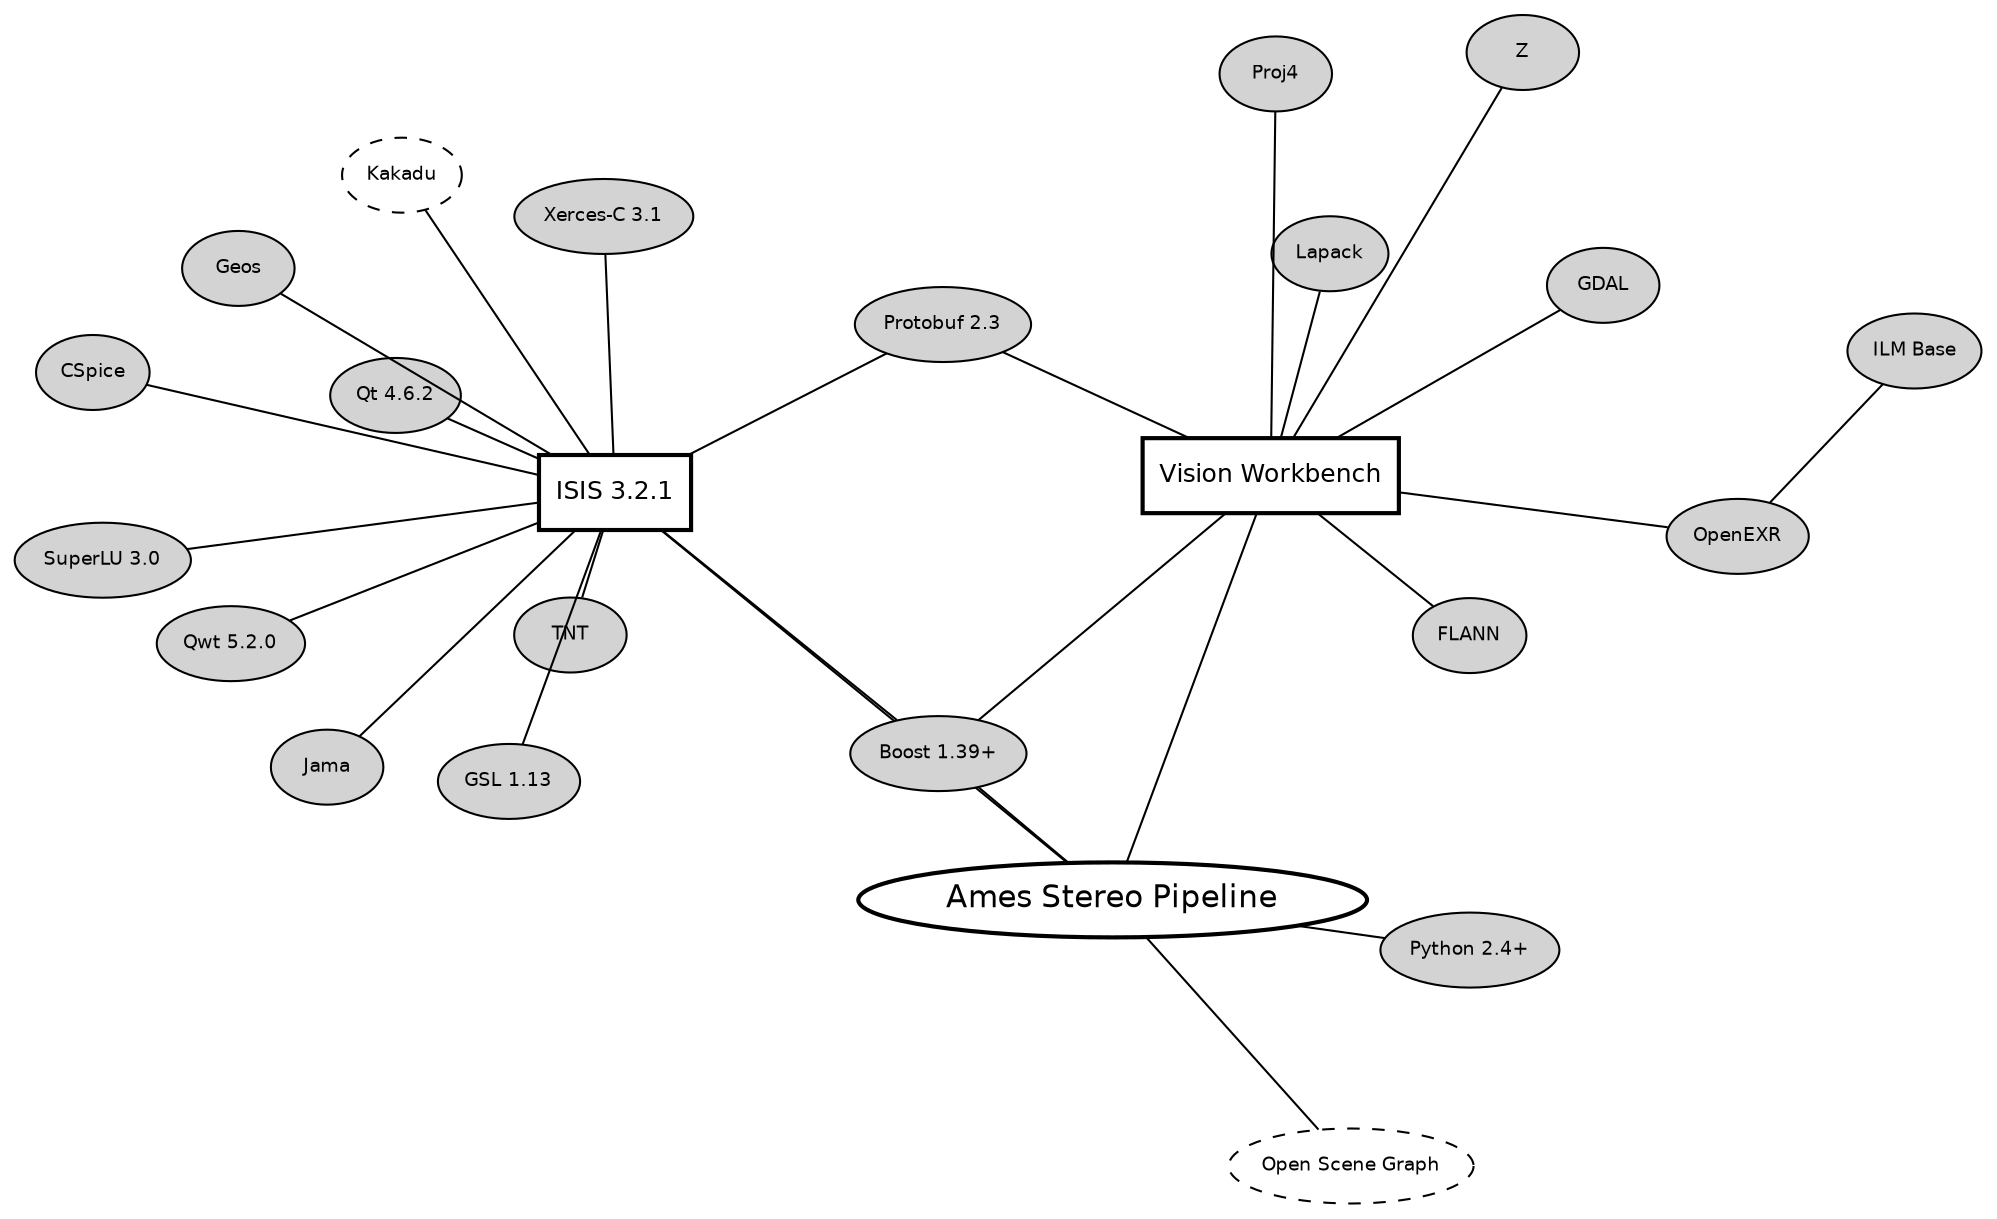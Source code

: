 graph g {

layout="sfdp";
//maxiter=1000000000;
//overlap=false;
mode="KK";
//defaultdist=5;
//normalize=true;
//Damping=0.6;
pad=0.1;
K=1.5


node [fontname="Helvetica"];
// ASP
node [fontsize=15,shape=ellipse,style=bold];
"Ames Stereo Pipeline";
// Important Nodes
node [fontsize=12,shape=box,style=bold];
"Vision Workbench"; "ISIS 3.2.1";
// Minor Nodes
node [fontsize=9,shape=ellipse,style=filled];
"GDAL"; "OpenEXR"; "Lapack"; "Boost 1.39+";"Qt 4.6.2";
"Jama"; "TNT"; "GSL 1.13"; "Proj4";
"SuperLU 3.0"; "CSpice"; "Qwt 5.2.0"; "Geos"; "Z";
"Xerces-C 3.1"; "ILM Base"; "Protobuf 2.3"; "Python 2.4+";
"FLANN";

// Optional Nodes
node [fontsize=9,style=dashed]; "Open Scene Graph";
"Kakadu";


"Vision Workbench" -- "Ames Stereo Pipeline"
"Open Scene Graph" -- "Ames Stereo Pipeline"
"ISIS 3.2.1" -- "Ames Stereo Pipeline"
"Boost 1.39+" -- "Ames Stereo Pipeline"
"Python 2.4+" -- "Ames Stereo Pipeline"

"GDAL" -- "Vision Workbench"
"OpenEXR" -- "Vision Workbench";
"ILM Base" -- "OpenEXR";
"Lapack" -- "Vision Workbench";
"Boost 1.39+" -- "Vision Workbench";
"Proj4" -- "Vision Workbench";
"Z" -- "Vision Workbench";
"Protobuf 2.3" -- "Vision Workbench";
"FLANN" -- "Vision Workbench";

"Qt 4.6.2" -- "ISIS 3.2.1";
"Jama" -- "ISIS 3.2.1";
"Boost 1.39+" -- "ISIS 3.2.1";
"TNT" -- "ISIS 3.2.1";
"GSL 1.13" -- "ISIS 3.2.1";
"SuperLU 3.0" -- "ISIS 3.2.1";
"CSpice" -- "ISIS 3.2.1";
"Qwt 5.2.0" -- "ISIS 3.2.1";
"Xerces-C 3.1" -- "ISIS 3.2.1";
"Kakadu" -- "ISIS 3.2.1";
"Geos" -- "ISIS 3.2.1";
"Protobuf 2.3" -- "ISIS 3.2.1";

}
